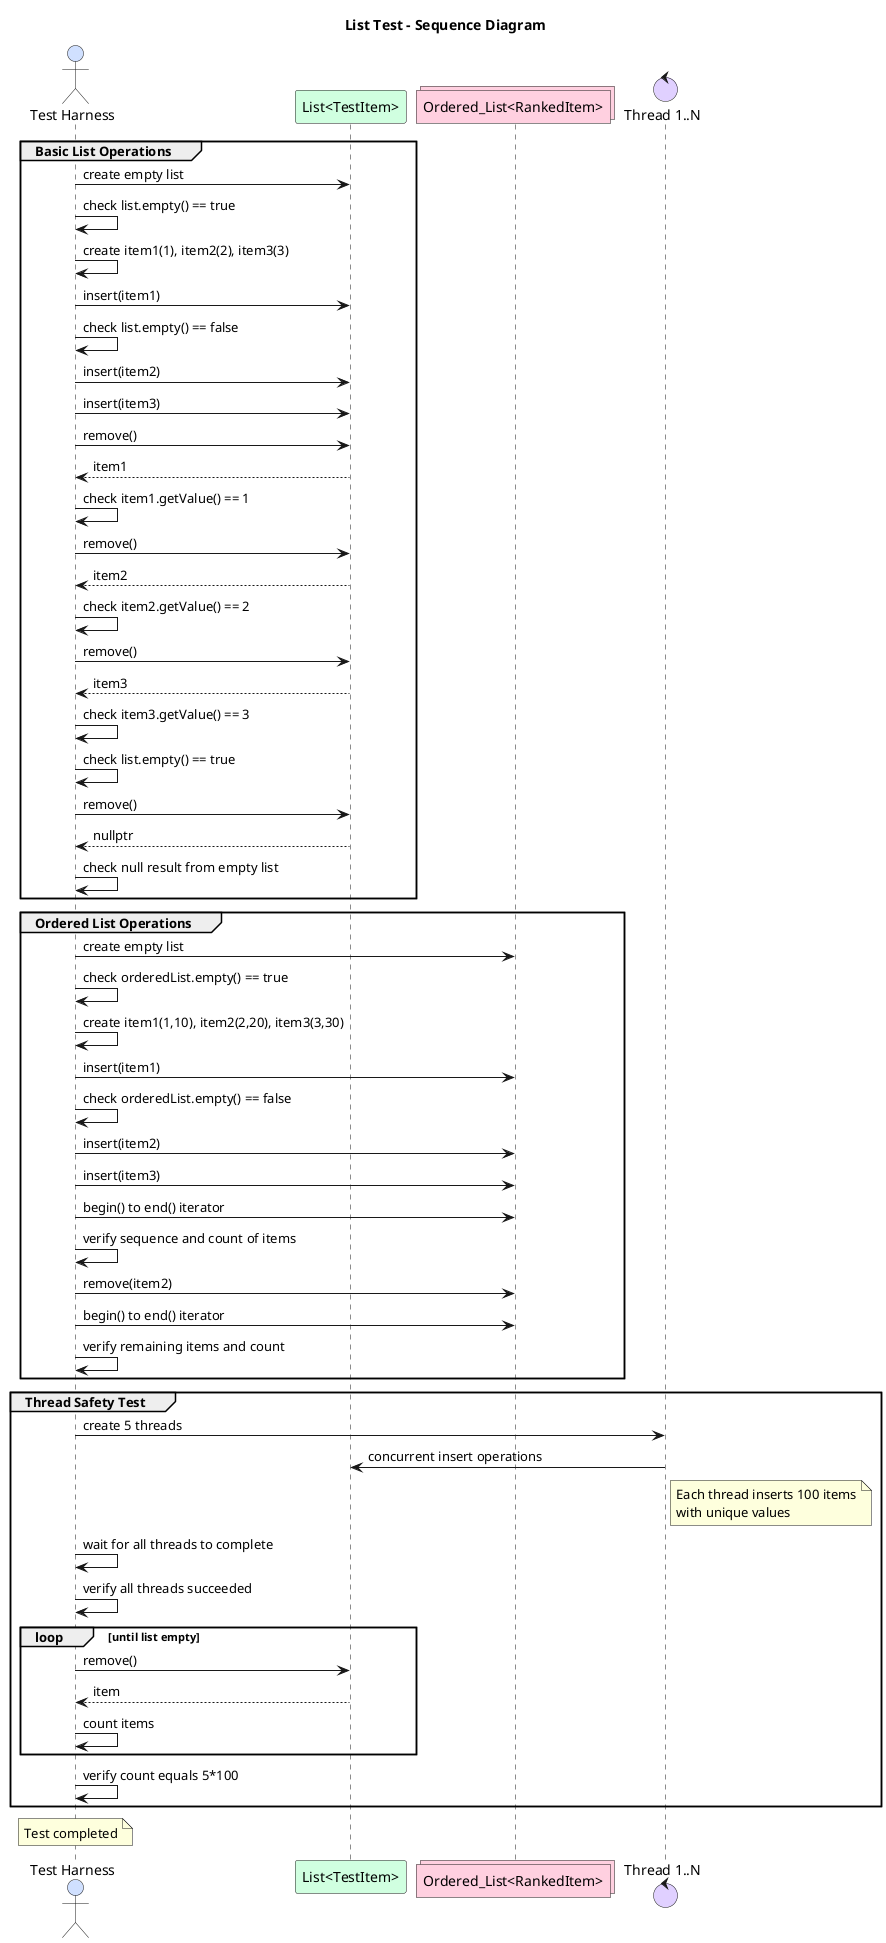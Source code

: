 @startuml list_test

skinparam actor {
    BackgroundColor #D0E0FF
}

skinparam participant {
    BackgroundColor #D0FFE0
}

skinparam collections {
    BackgroundColor #FFD0E0
}

skinparam control {
    BackgroundColor #E0D0FF
}

title List Test - Sequence Diagram

actor "Test Harness" as Test
participant "List<TestItem>" as List
collections "Ordered_List<RankedItem>" as OrderedList
control "Thread 1..N" as Threads

group Basic List Operations
    Test -> List: create empty list
    Test -> Test: check list.empty() == true

    Test -> Test: create item1(1), item2(2), item3(3)
    Test -> List: insert(item1)
    Test -> Test: check list.empty() == false
    
    Test -> List: insert(item2)
    Test -> List: insert(item3)
    
    Test -> List: remove()
    Test <-- List: item1
    Test -> Test: check item1.getValue() == 1
    
    Test -> List: remove()
    Test <-- List: item2
    Test -> Test: check item2.getValue() == 2
    
    Test -> List: remove()
    Test <-- List: item3
    Test -> Test: check item3.getValue() == 3
    
    Test -> Test: check list.empty() == true
    
    Test -> List: remove()
    Test <-- List: nullptr
    Test -> Test: check null result from empty list
end

group Ordered List Operations
    Test -> OrderedList: create empty list
    Test -> Test: check orderedList.empty() == true
    
    Test -> Test: create item1(1,10), item2(2,20), item3(3,30)
    Test -> OrderedList: insert(item1)
    Test -> Test: check orderedList.empty() == false
    
    Test -> OrderedList: insert(item2)
    Test -> OrderedList: insert(item3)
    
    Test -> OrderedList: begin() to end() iterator
    Test -> Test: verify sequence and count of items
    
    Test -> OrderedList: remove(item2)
    Test -> OrderedList: begin() to end() iterator
    Test -> Test: verify remaining items and count
end

group Thread Safety Test
    Test -> Threads: create 5 threads
    
    Threads -> List: concurrent insert operations
    note right of Threads
      Each thread inserts 100 items
      with unique values
    end note
    
    Test -> Test: wait for all threads to complete
    Test -> Test: verify all threads succeeded
    
    loop until list empty
        Test -> List: remove()
        Test <-- List: item
        Test -> Test: count items
    end
    
    Test -> Test: verify count equals 5*100
end

note over Test: Test completed

@enduml 